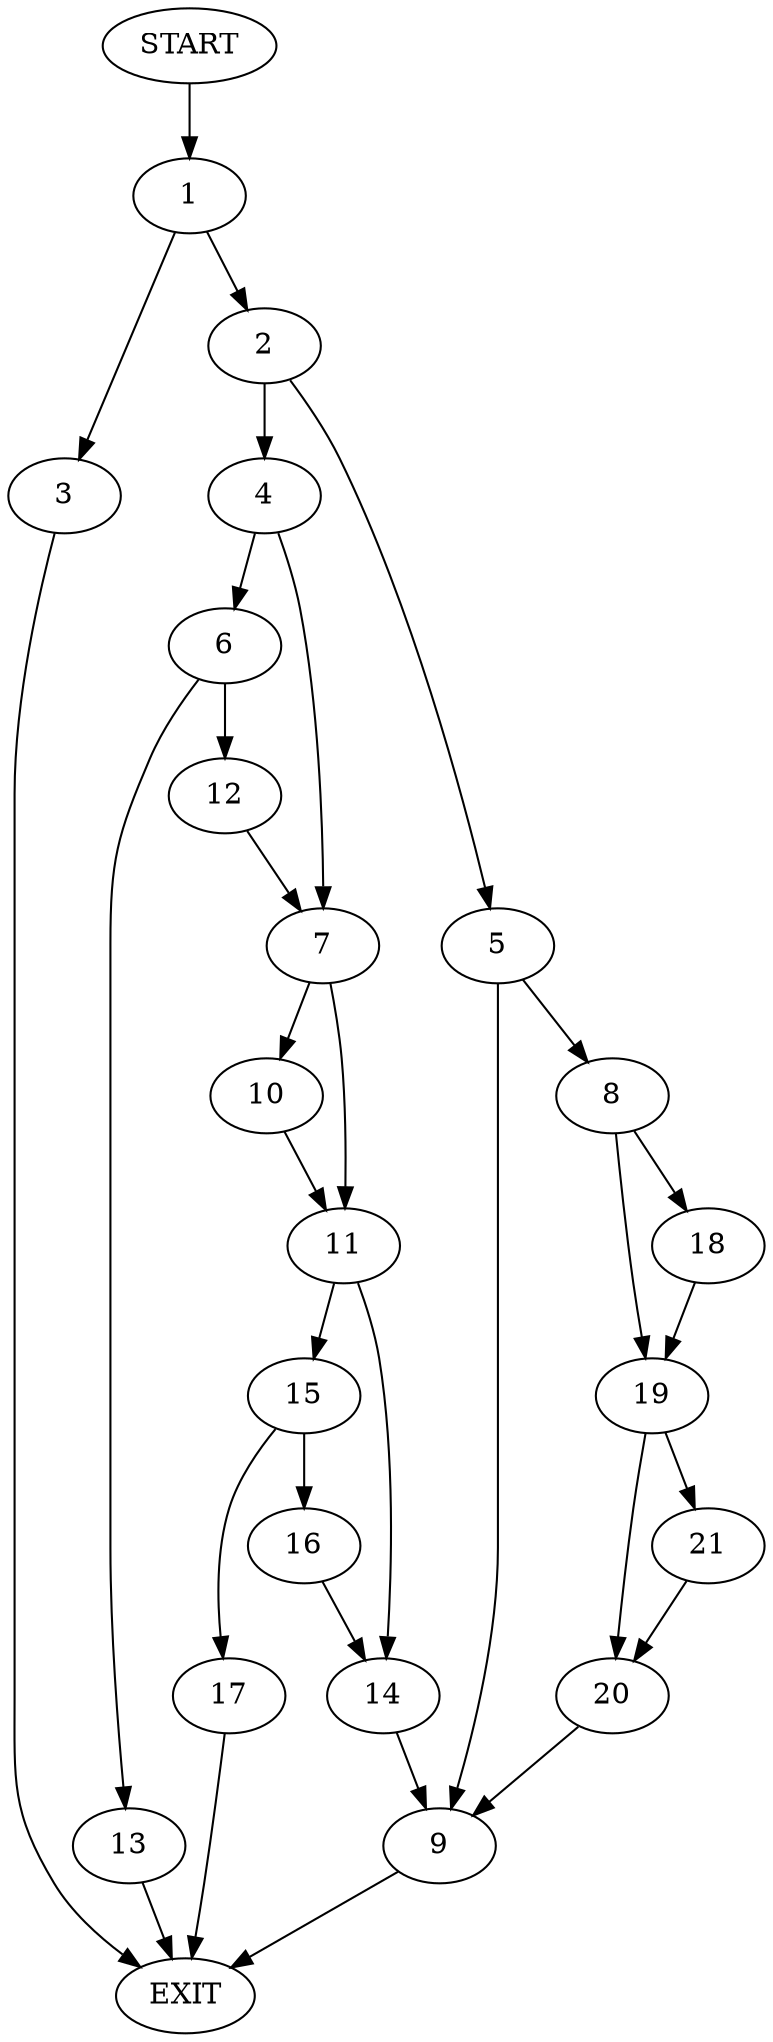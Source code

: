 digraph {
0 [label="START"]
22 [label="EXIT"]
0 -> 1
1 -> 2
1 -> 3
2 -> 4
2 -> 5
3 -> 22
4 -> 6
4 -> 7
5 -> 8
5 -> 9
7 -> 10
7 -> 11
6 -> 12
6 -> 13
12 -> 7
13 -> 22
10 -> 11
11 -> 14
11 -> 15
15 -> 16
15 -> 17
14 -> 9
17 -> 22
16 -> 14
9 -> 22
8 -> 18
8 -> 19
18 -> 19
19 -> 20
19 -> 21
20 -> 9
21 -> 20
}
